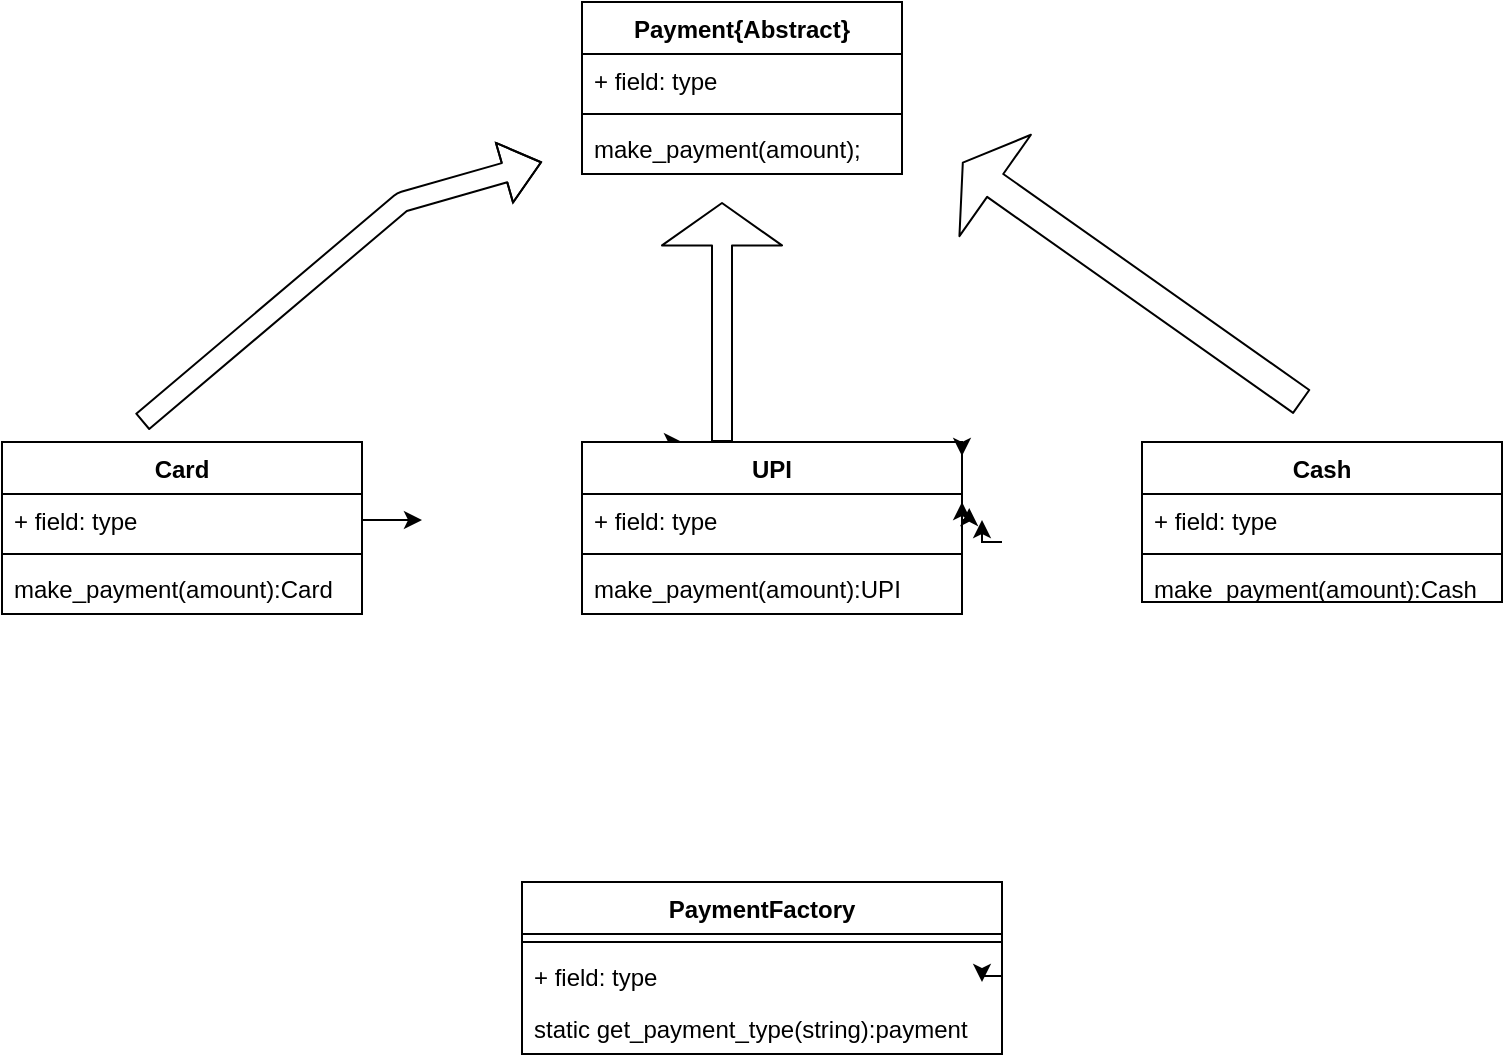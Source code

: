 <mxfile version="13.0.9" type="device"><diagram id="QKzx5U0gIHRzth8pCI1A" name="Page-1"><mxGraphModel dx="868" dy="482" grid="1" gridSize="10" guides="1" tooltips="1" connect="1" arrows="1" fold="1" page="1" pageScale="1" pageWidth="850" pageHeight="1100" math="0" shadow="0"><root><mxCell id="0"/><mxCell id="1" parent="0"/><mxCell id="w15VKTz-YszPtlrp6aN0-5" value="Payment{Abstract}" style="swimlane;fontStyle=1;align=center;verticalAlign=top;childLayout=stackLayout;horizontal=1;startSize=26;horizontalStack=0;resizeParent=1;resizeParentMax=0;resizeLast=0;collapsible=1;marginBottom=0;" vertex="1" parent="1"><mxGeometry x="330" y="60" width="160" height="86" as="geometry"/></mxCell><mxCell id="w15VKTz-YszPtlrp6aN0-6" value="+ field: type" style="text;strokeColor=none;fillColor=none;align=left;verticalAlign=top;spacingLeft=4;spacingRight=4;overflow=hidden;rotatable=0;points=[[0,0.5],[1,0.5]];portConstraint=eastwest;" vertex="1" parent="w15VKTz-YszPtlrp6aN0-5"><mxGeometry y="26" width="160" height="26" as="geometry"/></mxCell><mxCell id="w15VKTz-YszPtlrp6aN0-7" value="" style="line;strokeWidth=1;fillColor=none;align=left;verticalAlign=middle;spacingTop=-1;spacingLeft=3;spacingRight=3;rotatable=0;labelPosition=right;points=[];portConstraint=eastwest;" vertex="1" parent="w15VKTz-YszPtlrp6aN0-5"><mxGeometry y="52" width="160" height="8" as="geometry"/></mxCell><mxCell id="w15VKTz-YszPtlrp6aN0-8" value="make_payment(amount);" style="text;strokeColor=none;fillColor=none;align=left;verticalAlign=top;spacingLeft=4;spacingRight=4;overflow=hidden;rotatable=0;points=[[0,0.5],[1,0.5]];portConstraint=eastwest;" vertex="1" parent="w15VKTz-YszPtlrp6aN0-5"><mxGeometry y="60" width="160" height="26" as="geometry"/></mxCell><mxCell id="w15VKTz-YszPtlrp6aN0-21" style="edgeStyle=orthogonalEdgeStyle;rounded=0;orthogonalLoop=1;jettySize=auto;html=1;exitX=0.25;exitY=0;exitDx=0;exitDy=0;" edge="1" parent="1" source="w15VKTz-YszPtlrp6aN0-13"><mxGeometry relative="1" as="geometry"><mxPoint x="380" y="280" as="targetPoint"/></mxGeometry></mxCell><mxCell id="w15VKTz-YszPtlrp6aN0-22" style="edgeStyle=orthogonalEdgeStyle;rounded=0;orthogonalLoop=1;jettySize=auto;html=1;exitX=1;exitY=0.5;exitDx=0;exitDy=0;" edge="1" parent="1" source="w15VKTz-YszPtlrp6aN0-10"><mxGeometry relative="1" as="geometry"><mxPoint x="250" y="319" as="targetPoint"/></mxGeometry></mxCell><mxCell id="w15VKTz-YszPtlrp6aN0-23" style="edgeStyle=orthogonalEdgeStyle;rounded=0;orthogonalLoop=1;jettySize=auto;html=1;" edge="1" parent="1"><mxGeometry relative="1" as="geometry"><mxPoint x="520" y="310" as="targetPoint"/><mxPoint x="520" y="319" as="sourcePoint"/></mxGeometry></mxCell><mxCell id="w15VKTz-YszPtlrp6aN0-24" style="edgeStyle=orthogonalEdgeStyle;rounded=0;orthogonalLoop=1;jettySize=auto;html=1;" edge="1" parent="1"><mxGeometry relative="1" as="geometry"><mxPoint x="530" y="319" as="targetPoint"/><mxPoint x="540" y="330" as="sourcePoint"/></mxGeometry></mxCell><mxCell id="w15VKTz-YszPtlrp6aN0-13" value="UPI" style="swimlane;fontStyle=1;align=center;verticalAlign=top;childLayout=stackLayout;horizontal=1;startSize=26;horizontalStack=0;resizeParent=1;resizeParentMax=0;resizeLast=0;collapsible=1;marginBottom=0;" vertex="1" parent="1"><mxGeometry x="330" y="280" width="190" height="86" as="geometry"/></mxCell><mxCell id="w15VKTz-YszPtlrp6aN0-14" value="+ field: type" style="text;strokeColor=none;fillColor=none;align=left;verticalAlign=top;spacingLeft=4;spacingRight=4;overflow=hidden;rotatable=0;points=[[0,0.5],[1,0.5]];portConstraint=eastwest;" vertex="1" parent="w15VKTz-YszPtlrp6aN0-13"><mxGeometry y="26" width="190" height="26" as="geometry"/></mxCell><mxCell id="w15VKTz-YszPtlrp6aN0-15" value="" style="line;strokeWidth=1;fillColor=none;align=left;verticalAlign=middle;spacingTop=-1;spacingLeft=3;spacingRight=3;rotatable=0;labelPosition=right;points=[];portConstraint=eastwest;" vertex="1" parent="w15VKTz-YszPtlrp6aN0-13"><mxGeometry y="52" width="190" height="8" as="geometry"/></mxCell><mxCell id="w15VKTz-YszPtlrp6aN0-25" style="edgeStyle=orthogonalEdgeStyle;rounded=0;orthogonalLoop=1;jettySize=auto;html=1;exitX=1;exitY=0.5;exitDx=0;exitDy=0;entryX=1.019;entryY=0.269;entryDx=0;entryDy=0;entryPerimeter=0;" edge="1" parent="w15VKTz-YszPtlrp6aN0-13" source="w15VKTz-YszPtlrp6aN0-14" target="w15VKTz-YszPtlrp6aN0-14"><mxGeometry relative="1" as="geometry"/></mxCell><mxCell id="w15VKTz-YszPtlrp6aN0-16" value="make_payment(amount):UPI" style="text;strokeColor=none;fillColor=none;align=left;verticalAlign=top;spacingLeft=4;spacingRight=4;overflow=hidden;rotatable=0;points=[[0,0.5],[1,0.5]];portConstraint=eastwest;" vertex="1" parent="w15VKTz-YszPtlrp6aN0-13"><mxGeometry y="60" width="190" height="26" as="geometry"/></mxCell><mxCell id="w15VKTz-YszPtlrp6aN0-26" style="edgeStyle=orthogonalEdgeStyle;rounded=0;orthogonalLoop=1;jettySize=auto;html=1;exitX=1;exitY=0;exitDx=0;exitDy=0;entryX=1;entryY=0.081;entryDx=0;entryDy=0;entryPerimeter=0;" edge="1" parent="1" source="w15VKTz-YszPtlrp6aN0-13" target="w15VKTz-YszPtlrp6aN0-13"><mxGeometry relative="1" as="geometry"/></mxCell><mxCell id="w15VKTz-YszPtlrp6aN0-9" value="Card" style="swimlane;fontStyle=1;align=center;verticalAlign=top;childLayout=stackLayout;horizontal=1;startSize=26;horizontalStack=0;resizeParent=1;resizeParentMax=0;resizeLast=0;collapsible=1;marginBottom=0;" vertex="1" parent="1"><mxGeometry x="40" y="280" width="180" height="86" as="geometry"/></mxCell><mxCell id="w15VKTz-YszPtlrp6aN0-10" value="+ field: type" style="text;strokeColor=none;fillColor=none;align=left;verticalAlign=top;spacingLeft=4;spacingRight=4;overflow=hidden;rotatable=0;points=[[0,0.5],[1,0.5]];portConstraint=eastwest;" vertex="1" parent="w15VKTz-YszPtlrp6aN0-9"><mxGeometry y="26" width="180" height="26" as="geometry"/></mxCell><mxCell id="w15VKTz-YszPtlrp6aN0-11" value="" style="line;strokeWidth=1;fillColor=none;align=left;verticalAlign=middle;spacingTop=-1;spacingLeft=3;spacingRight=3;rotatable=0;labelPosition=right;points=[];portConstraint=eastwest;" vertex="1" parent="w15VKTz-YszPtlrp6aN0-9"><mxGeometry y="52" width="180" height="8" as="geometry"/></mxCell><mxCell id="w15VKTz-YszPtlrp6aN0-12" value="make_payment(amount):Card" style="text;strokeColor=none;fillColor=none;align=left;verticalAlign=top;spacingLeft=4;spacingRight=4;overflow=hidden;rotatable=0;points=[[0,0.5],[1,0.5]];portConstraint=eastwest;" vertex="1" parent="w15VKTz-YszPtlrp6aN0-9"><mxGeometry y="60" width="180" height="26" as="geometry"/></mxCell><mxCell id="w15VKTz-YszPtlrp6aN0-28" value="" style="shape=flexArrow;endArrow=classic;html=1;endWidth=49;endSize=6.74;" edge="1" parent="1"><mxGeometry width="50" height="50" relative="1" as="geometry"><mxPoint x="400" y="280" as="sourcePoint"/><mxPoint x="400" y="160" as="targetPoint"/></mxGeometry></mxCell><mxCell id="w15VKTz-YszPtlrp6aN0-33" value="" style="shape=flexArrow;endArrow=classic;html=1;" edge="1" parent="1"><mxGeometry width="50" height="50" relative="1" as="geometry"><mxPoint x="110" y="270" as="sourcePoint"/><mxPoint x="310" y="140" as="targetPoint"/><Array as="points"><mxPoint x="240" y="160"/></Array></mxGeometry></mxCell><mxCell id="w15VKTz-YszPtlrp6aN0-17" value="Cash" style="swimlane;fontStyle=1;align=center;verticalAlign=top;childLayout=stackLayout;horizontal=1;startSize=26;horizontalStack=0;resizeParent=1;resizeParentMax=0;resizeLast=0;collapsible=1;marginBottom=0;" vertex="1" parent="1"><mxGeometry x="610" y="280" width="180" height="80" as="geometry"/></mxCell><mxCell id="w15VKTz-YszPtlrp6aN0-18" value="+ field: type" style="text;strokeColor=none;fillColor=none;align=left;verticalAlign=top;spacingLeft=4;spacingRight=4;overflow=hidden;rotatable=0;points=[[0,0.5],[1,0.5]];portConstraint=eastwest;" vertex="1" parent="w15VKTz-YszPtlrp6aN0-17"><mxGeometry y="26" width="180" height="26" as="geometry"/></mxCell><mxCell id="w15VKTz-YszPtlrp6aN0-19" value="" style="line;strokeWidth=1;fillColor=none;align=left;verticalAlign=middle;spacingTop=-1;spacingLeft=3;spacingRight=3;rotatable=0;labelPosition=right;points=[];portConstraint=eastwest;" vertex="1" parent="w15VKTz-YszPtlrp6aN0-17"><mxGeometry y="52" width="180" height="8" as="geometry"/></mxCell><mxCell id="w15VKTz-YszPtlrp6aN0-20" value="make_payment(amount):Cash" style="text;strokeColor=none;fillColor=none;align=left;verticalAlign=top;spacingLeft=4;spacingRight=4;overflow=hidden;rotatable=0;points=[[0,0.5],[1,0.5]];portConstraint=eastwest;" vertex="1" parent="w15VKTz-YszPtlrp6aN0-17"><mxGeometry y="60" width="180" height="20" as="geometry"/></mxCell><mxCell id="w15VKTz-YszPtlrp6aN0-39" value="" style="shape=flexArrow;endArrow=classic;html=1;endWidth=47;endSize=6.27;width=14;" edge="1" parent="1"><mxGeometry width="50" height="50" relative="1" as="geometry"><mxPoint x="690" y="260" as="sourcePoint"/><mxPoint x="520" y="140" as="targetPoint"/></mxGeometry></mxCell><mxCell id="w15VKTz-YszPtlrp6aN0-41" value="PaymentFactory" style="swimlane;fontStyle=1;align=center;verticalAlign=top;childLayout=stackLayout;horizontal=1;startSize=26;horizontalStack=0;resizeParent=1;resizeParentMax=0;resizeLast=0;collapsible=1;marginBottom=0;" vertex="1" parent="1"><mxGeometry x="300" y="500" width="240" height="86" as="geometry"/></mxCell><mxCell id="w15VKTz-YszPtlrp6aN0-43" value="" style="line;strokeWidth=1;fillColor=none;align=left;verticalAlign=middle;spacingTop=-1;spacingLeft=3;spacingRight=3;rotatable=0;labelPosition=right;points=[];portConstraint=eastwest;" vertex="1" parent="w15VKTz-YszPtlrp6aN0-41"><mxGeometry y="26" width="240" height="8" as="geometry"/></mxCell><mxCell id="w15VKTz-YszPtlrp6aN0-42" value="+ field: type" style="text;strokeColor=none;fillColor=none;align=left;verticalAlign=top;spacingLeft=4;spacingRight=4;overflow=hidden;rotatable=0;points=[[0,0.5],[1,0.5]];portConstraint=eastwest;" vertex="1" parent="w15VKTz-YszPtlrp6aN0-41"><mxGeometry y="34" width="240" height="26" as="geometry"/></mxCell><mxCell id="w15VKTz-YszPtlrp6aN0-44" value="static get_payment_type(string):payment" style="text;strokeColor=none;fillColor=none;align=left;verticalAlign=top;spacingLeft=4;spacingRight=4;overflow=hidden;rotatable=0;points=[[0,0.5],[1,0.5]];portConstraint=eastwest;" vertex="1" parent="w15VKTz-YszPtlrp6aN0-41"><mxGeometry y="60" width="240" height="26" as="geometry"/></mxCell><mxCell id="w15VKTz-YszPtlrp6aN0-46" style="edgeStyle=orthogonalEdgeStyle;rounded=0;orthogonalLoop=1;jettySize=auto;html=1;exitX=1;exitY=0.5;exitDx=0;exitDy=0;" edge="1" parent="1" source="w15VKTz-YszPtlrp6aN0-42"><mxGeometry relative="1" as="geometry"><mxPoint x="530" y="550" as="targetPoint"/></mxGeometry></mxCell></root></mxGraphModel></diagram></mxfile>
